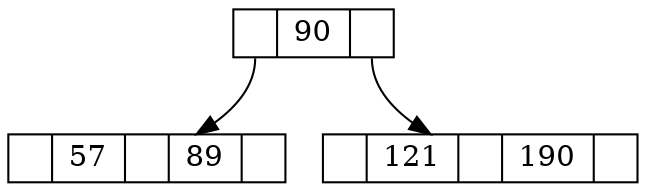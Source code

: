 digraph{
node [shape = record, height=.1];
nodo0[label="<nodo1>|<nodo2>90|<nodo3>"];
"nodo0":nodo1 -> nodo4;
nodo4[label="<nodo5>|<nodo6>57|<nodo7>|<nodo8>89|<nodo9>"];
"nodo0":nodo3 -> nodo10;
nodo10[label="<nodo11>|<nodo12>121|<nodo13>|<nodo14>190|<nodo15>"];
}